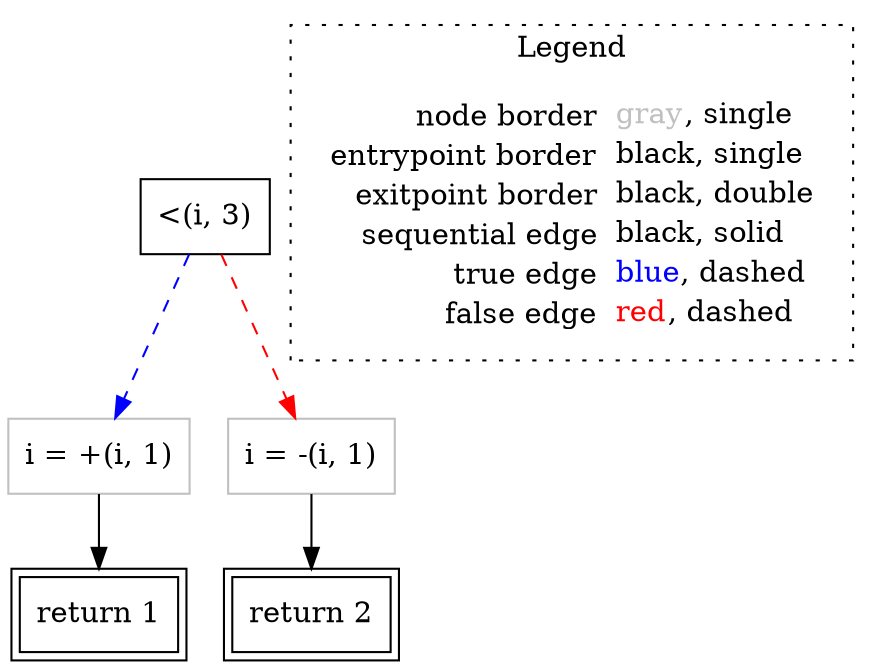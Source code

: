 digraph {
	"node0" [shape="rect",color="black",label=<&lt;(i, 3)>];
	"node1" [shape="rect",color="gray",label=<i = +(i, 1)>];
	"node2" [shape="rect",color="gray",label=<i = -(i, 1)>];
	"node3" [shape="rect",color="black",peripheries="2",label=<return 2>];
	"node4" [shape="rect",color="black",peripheries="2",label=<return 1>];
	"node1" -> "node4" [color="black"];
	"node2" -> "node3" [color="black"];
	"node0" -> "node1" [color="blue",style="dashed"];
	"node0" -> "node2" [color="red",style="dashed"];
subgraph cluster_legend {
	label="Legend";
	style=dotted;
	node [shape=plaintext];
	"legend" [label=<<table border="0" cellpadding="2" cellspacing="0" cellborder="0"><tr><td align="right">node border&nbsp;</td><td align="left"><font color="gray">gray</font>, single</td></tr><tr><td align="right">entrypoint border&nbsp;</td><td align="left"><font color="black">black</font>, single</td></tr><tr><td align="right">exitpoint border&nbsp;</td><td align="left"><font color="black">black</font>, double</td></tr><tr><td align="right">sequential edge&nbsp;</td><td align="left"><font color="black">black</font>, solid</td></tr><tr><td align="right">true edge&nbsp;</td><td align="left"><font color="blue">blue</font>, dashed</td></tr><tr><td align="right">false edge&nbsp;</td><td align="left"><font color="red">red</font>, dashed</td></tr></table>>];
}

}
